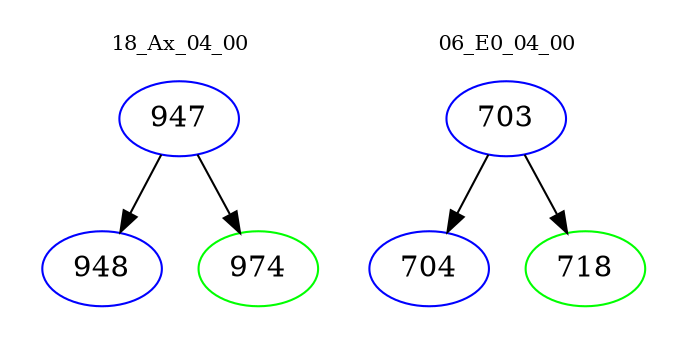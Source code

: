 digraph{
subgraph cluster_0 {
color = white
label = "18_Ax_04_00";
fontsize=10;
T0_947 [label="947", color="blue"]
T0_947 -> T0_948 [color="black"]
T0_948 [label="948", color="blue"]
T0_947 -> T0_974 [color="black"]
T0_974 [label="974", color="green"]
}
subgraph cluster_1 {
color = white
label = "06_E0_04_00";
fontsize=10;
T1_703 [label="703", color="blue"]
T1_703 -> T1_704 [color="black"]
T1_704 [label="704", color="blue"]
T1_703 -> T1_718 [color="black"]
T1_718 [label="718", color="green"]
}
}
